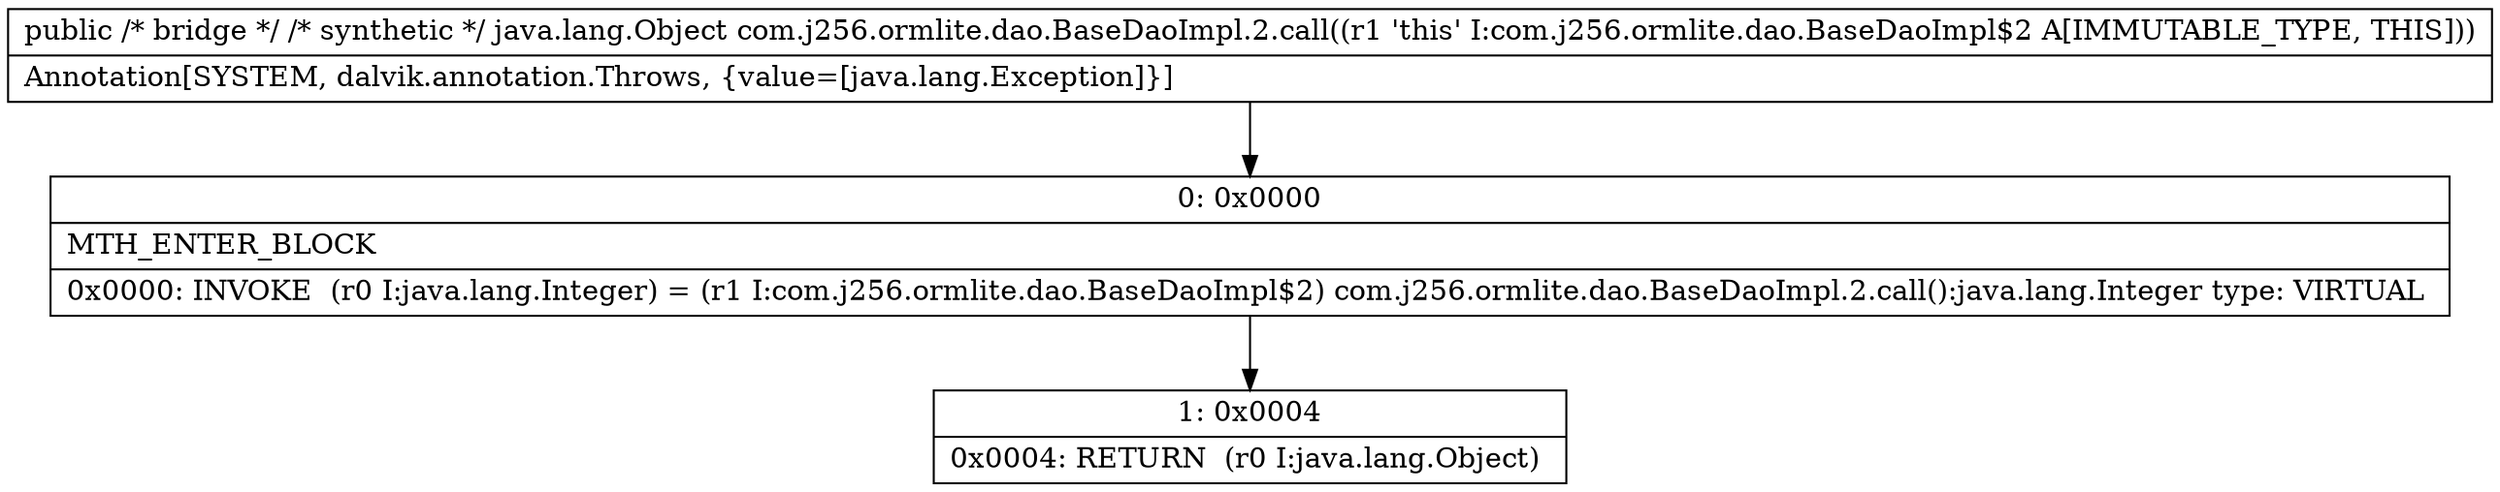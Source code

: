digraph "CFG forcom.j256.ormlite.dao.BaseDaoImpl.2.call()Ljava\/lang\/Object;" {
Node_0 [shape=record,label="{0\:\ 0x0000|MTH_ENTER_BLOCK\l|0x0000: INVOKE  (r0 I:java.lang.Integer) = (r1 I:com.j256.ormlite.dao.BaseDaoImpl$2) com.j256.ormlite.dao.BaseDaoImpl.2.call():java.lang.Integer type: VIRTUAL \l}"];
Node_1 [shape=record,label="{1\:\ 0x0004|0x0004: RETURN  (r0 I:java.lang.Object) \l}"];
MethodNode[shape=record,label="{public \/* bridge *\/ \/* synthetic *\/ java.lang.Object com.j256.ormlite.dao.BaseDaoImpl.2.call((r1 'this' I:com.j256.ormlite.dao.BaseDaoImpl$2 A[IMMUTABLE_TYPE, THIS]))  | Annotation[SYSTEM, dalvik.annotation.Throws, \{value=[java.lang.Exception]\}]\l}"];
MethodNode -> Node_0;
Node_0 -> Node_1;
}


